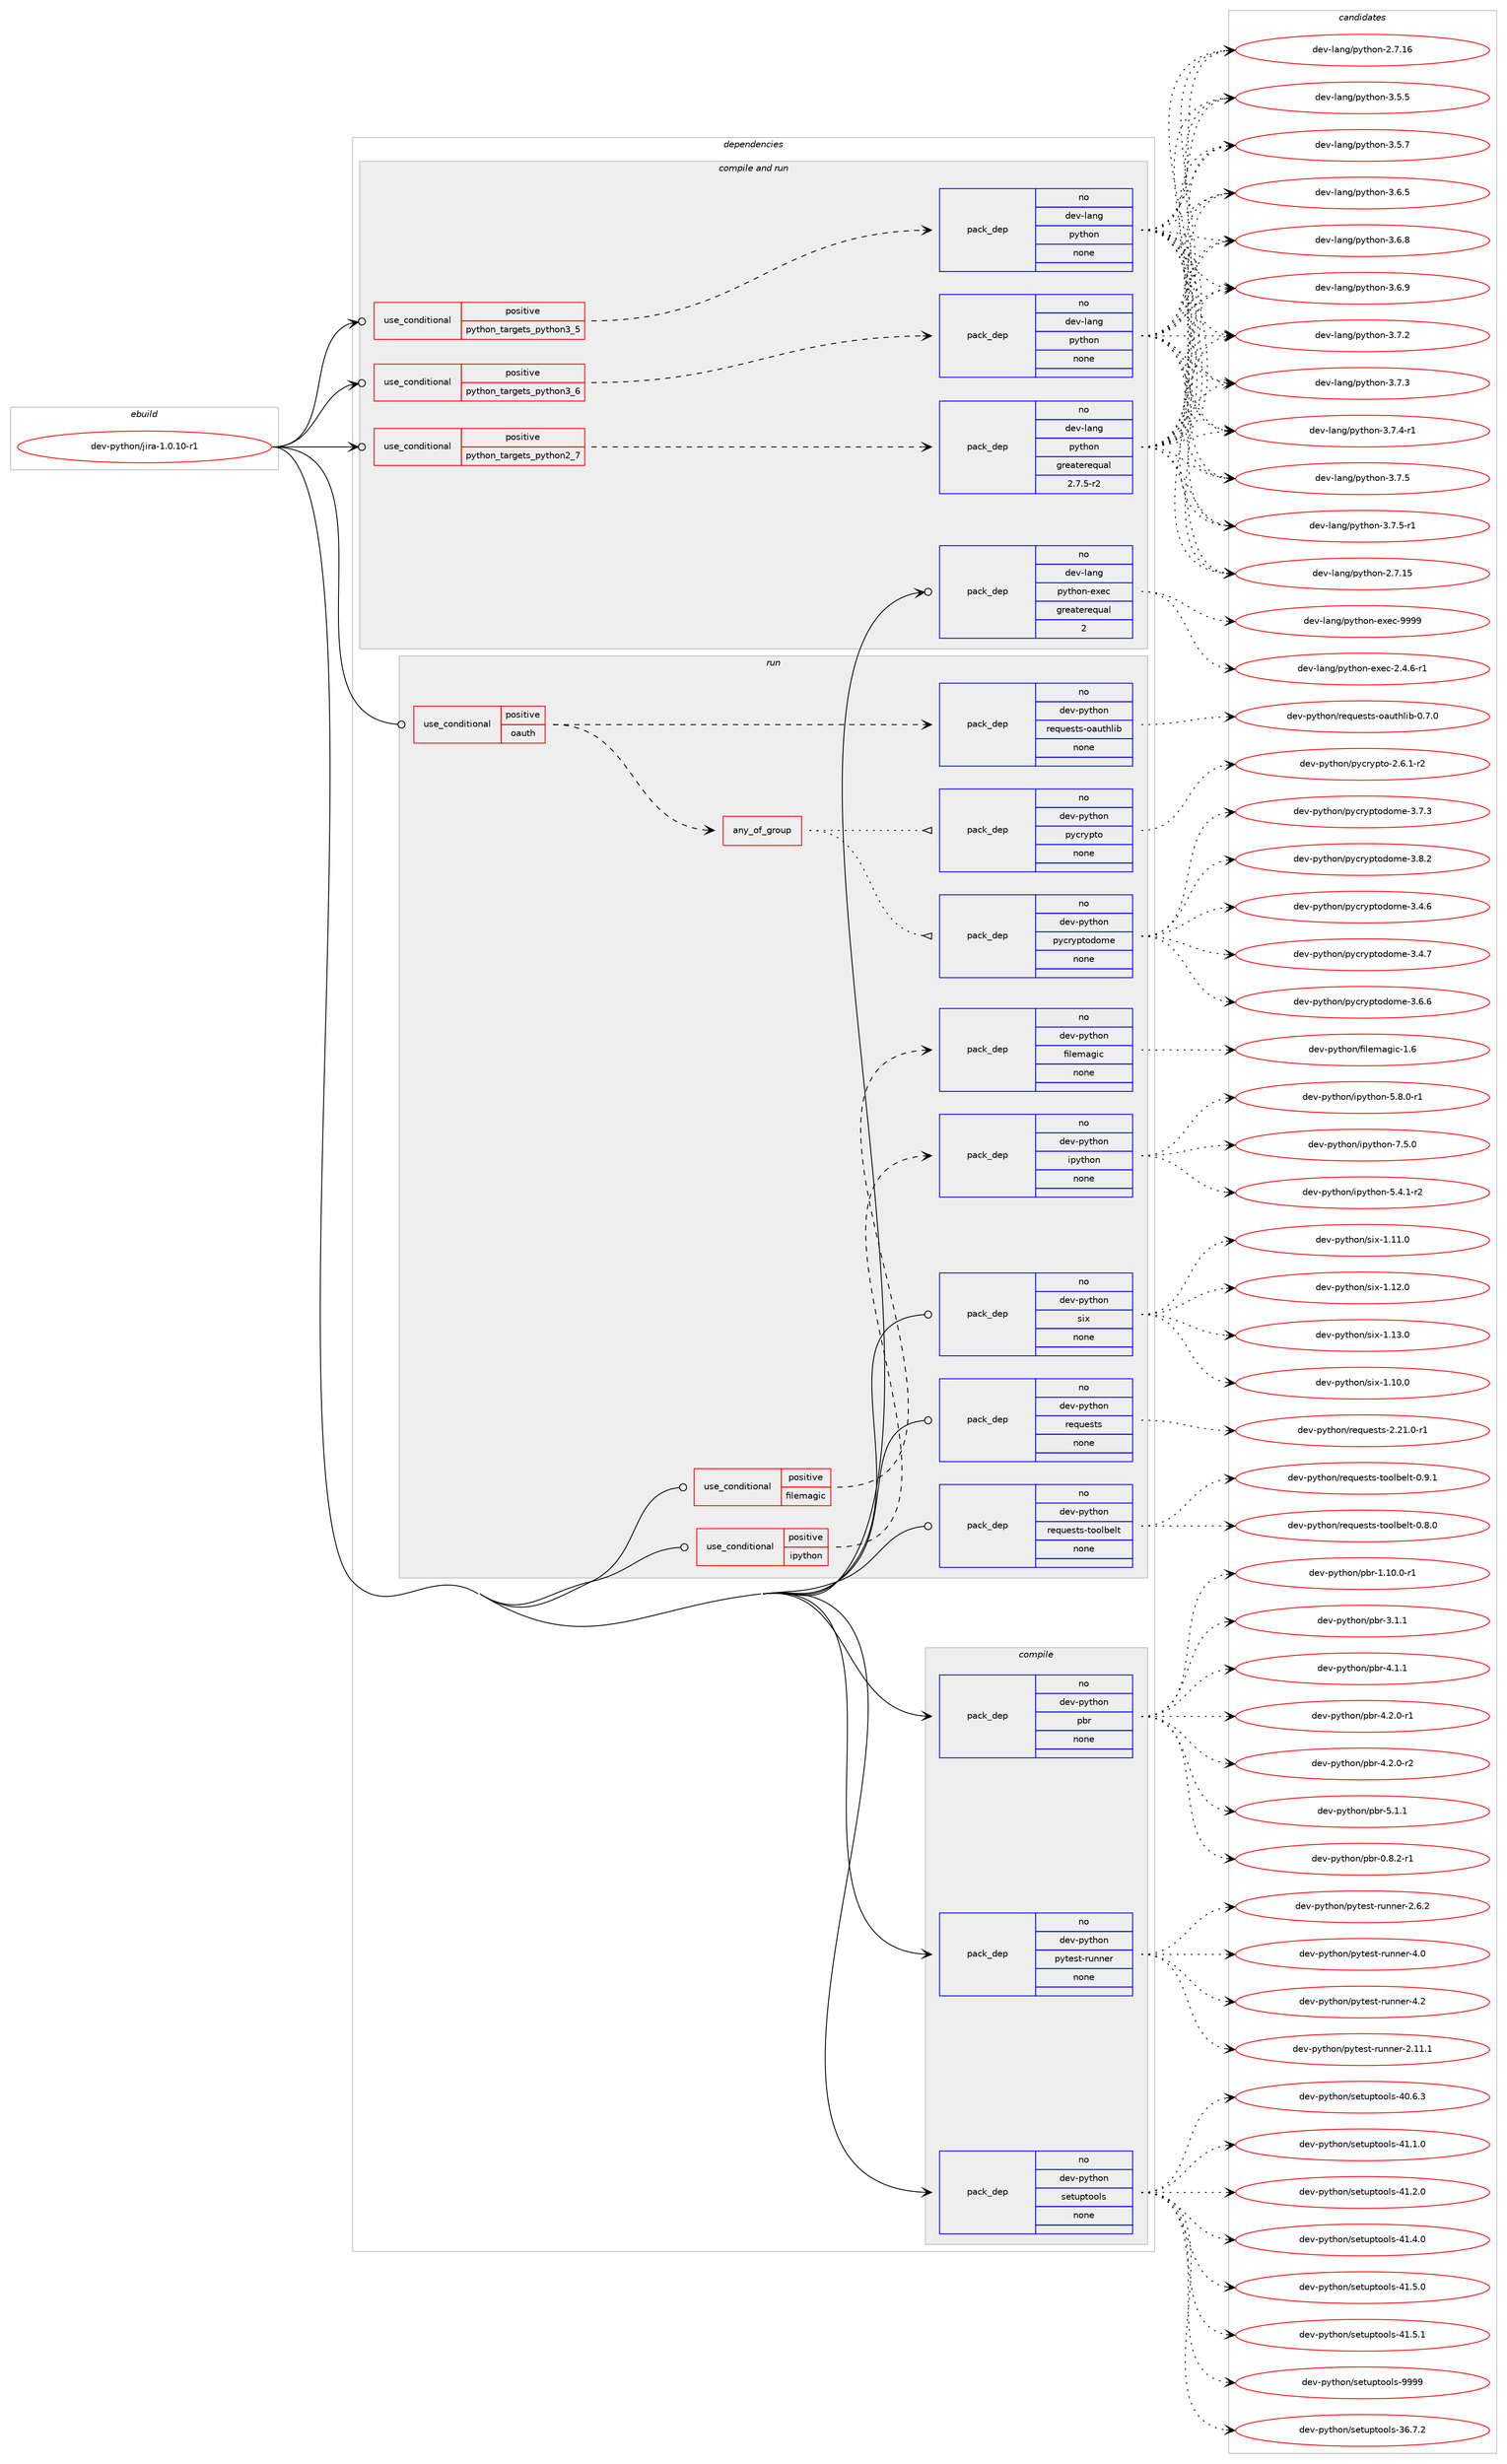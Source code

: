 digraph prolog {

# *************
# Graph options
# *************

newrank=true;
concentrate=true;
compound=true;
graph [rankdir=LR,fontname=Helvetica,fontsize=10,ranksep=1.5];#, ranksep=2.5, nodesep=0.2];
edge  [arrowhead=vee];
node  [fontname=Helvetica,fontsize=10];

# **********
# The ebuild
# **********

subgraph cluster_leftcol {
color=gray;
rank=same;
label=<<i>ebuild</i>>;
id [label="dev-python/jira-1.0.10-r1", color=red, width=4, href="../dev-python/jira-1.0.10-r1.svg"];
}

# ****************
# The dependencies
# ****************

subgraph cluster_midcol {
color=gray;
label=<<i>dependencies</i>>;
subgraph cluster_compile {
fillcolor="#eeeeee";
style=filled;
label=<<i>compile</i>>;
subgraph pack457948 {
dependency611150 [label=<<TABLE BORDER="0" CELLBORDER="1" CELLSPACING="0" CELLPADDING="4" WIDTH="220"><TR><TD ROWSPAN="6" CELLPADDING="30">pack_dep</TD></TR><TR><TD WIDTH="110">no</TD></TR><TR><TD>dev-python</TD></TR><TR><TD>pbr</TD></TR><TR><TD>none</TD></TR><TR><TD></TD></TR></TABLE>>, shape=none, color=blue];
}
id:e -> dependency611150:w [weight=20,style="solid",arrowhead="vee"];
subgraph pack457949 {
dependency611151 [label=<<TABLE BORDER="0" CELLBORDER="1" CELLSPACING="0" CELLPADDING="4" WIDTH="220"><TR><TD ROWSPAN="6" CELLPADDING="30">pack_dep</TD></TR><TR><TD WIDTH="110">no</TD></TR><TR><TD>dev-python</TD></TR><TR><TD>pytest-runner</TD></TR><TR><TD>none</TD></TR><TR><TD></TD></TR></TABLE>>, shape=none, color=blue];
}
id:e -> dependency611151:w [weight=20,style="solid",arrowhead="vee"];
subgraph pack457950 {
dependency611152 [label=<<TABLE BORDER="0" CELLBORDER="1" CELLSPACING="0" CELLPADDING="4" WIDTH="220"><TR><TD ROWSPAN="6" CELLPADDING="30">pack_dep</TD></TR><TR><TD WIDTH="110">no</TD></TR><TR><TD>dev-python</TD></TR><TR><TD>setuptools</TD></TR><TR><TD>none</TD></TR><TR><TD></TD></TR></TABLE>>, shape=none, color=blue];
}
id:e -> dependency611152:w [weight=20,style="solid",arrowhead="vee"];
}
subgraph cluster_compileandrun {
fillcolor="#eeeeee";
style=filled;
label=<<i>compile and run</i>>;
subgraph cond141403 {
dependency611153 [label=<<TABLE BORDER="0" CELLBORDER="1" CELLSPACING="0" CELLPADDING="4"><TR><TD ROWSPAN="3" CELLPADDING="10">use_conditional</TD></TR><TR><TD>positive</TD></TR><TR><TD>python_targets_python2_7</TD></TR></TABLE>>, shape=none, color=red];
subgraph pack457951 {
dependency611154 [label=<<TABLE BORDER="0" CELLBORDER="1" CELLSPACING="0" CELLPADDING="4" WIDTH="220"><TR><TD ROWSPAN="6" CELLPADDING="30">pack_dep</TD></TR><TR><TD WIDTH="110">no</TD></TR><TR><TD>dev-lang</TD></TR><TR><TD>python</TD></TR><TR><TD>greaterequal</TD></TR><TR><TD>2.7.5-r2</TD></TR></TABLE>>, shape=none, color=blue];
}
dependency611153:e -> dependency611154:w [weight=20,style="dashed",arrowhead="vee"];
}
id:e -> dependency611153:w [weight=20,style="solid",arrowhead="odotvee"];
subgraph cond141404 {
dependency611155 [label=<<TABLE BORDER="0" CELLBORDER="1" CELLSPACING="0" CELLPADDING="4"><TR><TD ROWSPAN="3" CELLPADDING="10">use_conditional</TD></TR><TR><TD>positive</TD></TR><TR><TD>python_targets_python3_5</TD></TR></TABLE>>, shape=none, color=red];
subgraph pack457952 {
dependency611156 [label=<<TABLE BORDER="0" CELLBORDER="1" CELLSPACING="0" CELLPADDING="4" WIDTH="220"><TR><TD ROWSPAN="6" CELLPADDING="30">pack_dep</TD></TR><TR><TD WIDTH="110">no</TD></TR><TR><TD>dev-lang</TD></TR><TR><TD>python</TD></TR><TR><TD>none</TD></TR><TR><TD></TD></TR></TABLE>>, shape=none, color=blue];
}
dependency611155:e -> dependency611156:w [weight=20,style="dashed",arrowhead="vee"];
}
id:e -> dependency611155:w [weight=20,style="solid",arrowhead="odotvee"];
subgraph cond141405 {
dependency611157 [label=<<TABLE BORDER="0" CELLBORDER="1" CELLSPACING="0" CELLPADDING="4"><TR><TD ROWSPAN="3" CELLPADDING="10">use_conditional</TD></TR><TR><TD>positive</TD></TR><TR><TD>python_targets_python3_6</TD></TR></TABLE>>, shape=none, color=red];
subgraph pack457953 {
dependency611158 [label=<<TABLE BORDER="0" CELLBORDER="1" CELLSPACING="0" CELLPADDING="4" WIDTH="220"><TR><TD ROWSPAN="6" CELLPADDING="30">pack_dep</TD></TR><TR><TD WIDTH="110">no</TD></TR><TR><TD>dev-lang</TD></TR><TR><TD>python</TD></TR><TR><TD>none</TD></TR><TR><TD></TD></TR></TABLE>>, shape=none, color=blue];
}
dependency611157:e -> dependency611158:w [weight=20,style="dashed",arrowhead="vee"];
}
id:e -> dependency611157:w [weight=20,style="solid",arrowhead="odotvee"];
subgraph pack457954 {
dependency611159 [label=<<TABLE BORDER="0" CELLBORDER="1" CELLSPACING="0" CELLPADDING="4" WIDTH="220"><TR><TD ROWSPAN="6" CELLPADDING="30">pack_dep</TD></TR><TR><TD WIDTH="110">no</TD></TR><TR><TD>dev-lang</TD></TR><TR><TD>python-exec</TD></TR><TR><TD>greaterequal</TD></TR><TR><TD>2</TD></TR></TABLE>>, shape=none, color=blue];
}
id:e -> dependency611159:w [weight=20,style="solid",arrowhead="odotvee"];
}
subgraph cluster_run {
fillcolor="#eeeeee";
style=filled;
label=<<i>run</i>>;
subgraph cond141406 {
dependency611160 [label=<<TABLE BORDER="0" CELLBORDER="1" CELLSPACING="0" CELLPADDING="4"><TR><TD ROWSPAN="3" CELLPADDING="10">use_conditional</TD></TR><TR><TD>positive</TD></TR><TR><TD>filemagic</TD></TR></TABLE>>, shape=none, color=red];
subgraph pack457955 {
dependency611161 [label=<<TABLE BORDER="0" CELLBORDER="1" CELLSPACING="0" CELLPADDING="4" WIDTH="220"><TR><TD ROWSPAN="6" CELLPADDING="30">pack_dep</TD></TR><TR><TD WIDTH="110">no</TD></TR><TR><TD>dev-python</TD></TR><TR><TD>filemagic</TD></TR><TR><TD>none</TD></TR><TR><TD></TD></TR></TABLE>>, shape=none, color=blue];
}
dependency611160:e -> dependency611161:w [weight=20,style="dashed",arrowhead="vee"];
}
id:e -> dependency611160:w [weight=20,style="solid",arrowhead="odot"];
subgraph cond141407 {
dependency611162 [label=<<TABLE BORDER="0" CELLBORDER="1" CELLSPACING="0" CELLPADDING="4"><TR><TD ROWSPAN="3" CELLPADDING="10">use_conditional</TD></TR><TR><TD>positive</TD></TR><TR><TD>ipython</TD></TR></TABLE>>, shape=none, color=red];
subgraph pack457956 {
dependency611163 [label=<<TABLE BORDER="0" CELLBORDER="1" CELLSPACING="0" CELLPADDING="4" WIDTH="220"><TR><TD ROWSPAN="6" CELLPADDING="30">pack_dep</TD></TR><TR><TD WIDTH="110">no</TD></TR><TR><TD>dev-python</TD></TR><TR><TD>ipython</TD></TR><TR><TD>none</TD></TR><TR><TD></TD></TR></TABLE>>, shape=none, color=blue];
}
dependency611162:e -> dependency611163:w [weight=20,style="dashed",arrowhead="vee"];
}
id:e -> dependency611162:w [weight=20,style="solid",arrowhead="odot"];
subgraph cond141408 {
dependency611164 [label=<<TABLE BORDER="0" CELLBORDER="1" CELLSPACING="0" CELLPADDING="4"><TR><TD ROWSPAN="3" CELLPADDING="10">use_conditional</TD></TR><TR><TD>positive</TD></TR><TR><TD>oauth</TD></TR></TABLE>>, shape=none, color=red];
subgraph any11427 {
dependency611165 [label=<<TABLE BORDER="0" CELLBORDER="1" CELLSPACING="0" CELLPADDING="4"><TR><TD CELLPADDING="10">any_of_group</TD></TR></TABLE>>, shape=none, color=red];subgraph pack457957 {
dependency611166 [label=<<TABLE BORDER="0" CELLBORDER="1" CELLSPACING="0" CELLPADDING="4" WIDTH="220"><TR><TD ROWSPAN="6" CELLPADDING="30">pack_dep</TD></TR><TR><TD WIDTH="110">no</TD></TR><TR><TD>dev-python</TD></TR><TR><TD>pycryptodome</TD></TR><TR><TD>none</TD></TR><TR><TD></TD></TR></TABLE>>, shape=none, color=blue];
}
dependency611165:e -> dependency611166:w [weight=20,style="dotted",arrowhead="oinv"];
subgraph pack457958 {
dependency611167 [label=<<TABLE BORDER="0" CELLBORDER="1" CELLSPACING="0" CELLPADDING="4" WIDTH="220"><TR><TD ROWSPAN="6" CELLPADDING="30">pack_dep</TD></TR><TR><TD WIDTH="110">no</TD></TR><TR><TD>dev-python</TD></TR><TR><TD>pycrypto</TD></TR><TR><TD>none</TD></TR><TR><TD></TD></TR></TABLE>>, shape=none, color=blue];
}
dependency611165:e -> dependency611167:w [weight=20,style="dotted",arrowhead="oinv"];
}
dependency611164:e -> dependency611165:w [weight=20,style="dashed",arrowhead="vee"];
subgraph pack457959 {
dependency611168 [label=<<TABLE BORDER="0" CELLBORDER="1" CELLSPACING="0" CELLPADDING="4" WIDTH="220"><TR><TD ROWSPAN="6" CELLPADDING="30">pack_dep</TD></TR><TR><TD WIDTH="110">no</TD></TR><TR><TD>dev-python</TD></TR><TR><TD>requests-oauthlib</TD></TR><TR><TD>none</TD></TR><TR><TD></TD></TR></TABLE>>, shape=none, color=blue];
}
dependency611164:e -> dependency611168:w [weight=20,style="dashed",arrowhead="vee"];
}
id:e -> dependency611164:w [weight=20,style="solid",arrowhead="odot"];
subgraph pack457960 {
dependency611169 [label=<<TABLE BORDER="0" CELLBORDER="1" CELLSPACING="0" CELLPADDING="4" WIDTH="220"><TR><TD ROWSPAN="6" CELLPADDING="30">pack_dep</TD></TR><TR><TD WIDTH="110">no</TD></TR><TR><TD>dev-python</TD></TR><TR><TD>requests</TD></TR><TR><TD>none</TD></TR><TR><TD></TD></TR></TABLE>>, shape=none, color=blue];
}
id:e -> dependency611169:w [weight=20,style="solid",arrowhead="odot"];
subgraph pack457961 {
dependency611170 [label=<<TABLE BORDER="0" CELLBORDER="1" CELLSPACING="0" CELLPADDING="4" WIDTH="220"><TR><TD ROWSPAN="6" CELLPADDING="30">pack_dep</TD></TR><TR><TD WIDTH="110">no</TD></TR><TR><TD>dev-python</TD></TR><TR><TD>requests-toolbelt</TD></TR><TR><TD>none</TD></TR><TR><TD></TD></TR></TABLE>>, shape=none, color=blue];
}
id:e -> dependency611170:w [weight=20,style="solid",arrowhead="odot"];
subgraph pack457962 {
dependency611171 [label=<<TABLE BORDER="0" CELLBORDER="1" CELLSPACING="0" CELLPADDING="4" WIDTH="220"><TR><TD ROWSPAN="6" CELLPADDING="30">pack_dep</TD></TR><TR><TD WIDTH="110">no</TD></TR><TR><TD>dev-python</TD></TR><TR><TD>six</TD></TR><TR><TD>none</TD></TR><TR><TD></TD></TR></TABLE>>, shape=none, color=blue];
}
id:e -> dependency611171:w [weight=20,style="solid",arrowhead="odot"];
}
}

# **************
# The candidates
# **************

subgraph cluster_choices {
rank=same;
color=gray;
label=<<i>candidates</i>>;

subgraph choice457948 {
color=black;
nodesep=1;
choice1001011184511212111610411111047112981144548465646504511449 [label="dev-python/pbr-0.8.2-r1", color=red, width=4,href="../dev-python/pbr-0.8.2-r1.svg"];
choice100101118451121211161041111104711298114454946494846484511449 [label="dev-python/pbr-1.10.0-r1", color=red, width=4,href="../dev-python/pbr-1.10.0-r1.svg"];
choice100101118451121211161041111104711298114455146494649 [label="dev-python/pbr-3.1.1", color=red, width=4,href="../dev-python/pbr-3.1.1.svg"];
choice100101118451121211161041111104711298114455246494649 [label="dev-python/pbr-4.1.1", color=red, width=4,href="../dev-python/pbr-4.1.1.svg"];
choice1001011184511212111610411111047112981144552465046484511449 [label="dev-python/pbr-4.2.0-r1", color=red, width=4,href="../dev-python/pbr-4.2.0-r1.svg"];
choice1001011184511212111610411111047112981144552465046484511450 [label="dev-python/pbr-4.2.0-r2", color=red, width=4,href="../dev-python/pbr-4.2.0-r2.svg"];
choice100101118451121211161041111104711298114455346494649 [label="dev-python/pbr-5.1.1", color=red, width=4,href="../dev-python/pbr-5.1.1.svg"];
dependency611150:e -> choice1001011184511212111610411111047112981144548465646504511449:w [style=dotted,weight="100"];
dependency611150:e -> choice100101118451121211161041111104711298114454946494846484511449:w [style=dotted,weight="100"];
dependency611150:e -> choice100101118451121211161041111104711298114455146494649:w [style=dotted,weight="100"];
dependency611150:e -> choice100101118451121211161041111104711298114455246494649:w [style=dotted,weight="100"];
dependency611150:e -> choice1001011184511212111610411111047112981144552465046484511449:w [style=dotted,weight="100"];
dependency611150:e -> choice1001011184511212111610411111047112981144552465046484511450:w [style=dotted,weight="100"];
dependency611150:e -> choice100101118451121211161041111104711298114455346494649:w [style=dotted,weight="100"];
}
subgraph choice457949 {
color=black;
nodesep=1;
choice10010111845112121116104111110471121211161011151164511411711011010111445504649494649 [label="dev-python/pytest-runner-2.11.1", color=red, width=4,href="../dev-python/pytest-runner-2.11.1.svg"];
choice100101118451121211161041111104711212111610111511645114117110110101114455046544650 [label="dev-python/pytest-runner-2.6.2", color=red, width=4,href="../dev-python/pytest-runner-2.6.2.svg"];
choice10010111845112121116104111110471121211161011151164511411711011010111445524648 [label="dev-python/pytest-runner-4.0", color=red, width=4,href="../dev-python/pytest-runner-4.0.svg"];
choice10010111845112121116104111110471121211161011151164511411711011010111445524650 [label="dev-python/pytest-runner-4.2", color=red, width=4,href="../dev-python/pytest-runner-4.2.svg"];
dependency611151:e -> choice10010111845112121116104111110471121211161011151164511411711011010111445504649494649:w [style=dotted,weight="100"];
dependency611151:e -> choice100101118451121211161041111104711212111610111511645114117110110101114455046544650:w [style=dotted,weight="100"];
dependency611151:e -> choice10010111845112121116104111110471121211161011151164511411711011010111445524648:w [style=dotted,weight="100"];
dependency611151:e -> choice10010111845112121116104111110471121211161011151164511411711011010111445524650:w [style=dotted,weight="100"];
}
subgraph choice457950 {
color=black;
nodesep=1;
choice100101118451121211161041111104711510111611711211611111110811545515446554650 [label="dev-python/setuptools-36.7.2", color=red, width=4,href="../dev-python/setuptools-36.7.2.svg"];
choice100101118451121211161041111104711510111611711211611111110811545524846544651 [label="dev-python/setuptools-40.6.3", color=red, width=4,href="../dev-python/setuptools-40.6.3.svg"];
choice100101118451121211161041111104711510111611711211611111110811545524946494648 [label="dev-python/setuptools-41.1.0", color=red, width=4,href="../dev-python/setuptools-41.1.0.svg"];
choice100101118451121211161041111104711510111611711211611111110811545524946504648 [label="dev-python/setuptools-41.2.0", color=red, width=4,href="../dev-python/setuptools-41.2.0.svg"];
choice100101118451121211161041111104711510111611711211611111110811545524946524648 [label="dev-python/setuptools-41.4.0", color=red, width=4,href="../dev-python/setuptools-41.4.0.svg"];
choice100101118451121211161041111104711510111611711211611111110811545524946534648 [label="dev-python/setuptools-41.5.0", color=red, width=4,href="../dev-python/setuptools-41.5.0.svg"];
choice100101118451121211161041111104711510111611711211611111110811545524946534649 [label="dev-python/setuptools-41.5.1", color=red, width=4,href="../dev-python/setuptools-41.5.1.svg"];
choice10010111845112121116104111110471151011161171121161111111081154557575757 [label="dev-python/setuptools-9999", color=red, width=4,href="../dev-python/setuptools-9999.svg"];
dependency611152:e -> choice100101118451121211161041111104711510111611711211611111110811545515446554650:w [style=dotted,weight="100"];
dependency611152:e -> choice100101118451121211161041111104711510111611711211611111110811545524846544651:w [style=dotted,weight="100"];
dependency611152:e -> choice100101118451121211161041111104711510111611711211611111110811545524946494648:w [style=dotted,weight="100"];
dependency611152:e -> choice100101118451121211161041111104711510111611711211611111110811545524946504648:w [style=dotted,weight="100"];
dependency611152:e -> choice100101118451121211161041111104711510111611711211611111110811545524946524648:w [style=dotted,weight="100"];
dependency611152:e -> choice100101118451121211161041111104711510111611711211611111110811545524946534648:w [style=dotted,weight="100"];
dependency611152:e -> choice100101118451121211161041111104711510111611711211611111110811545524946534649:w [style=dotted,weight="100"];
dependency611152:e -> choice10010111845112121116104111110471151011161171121161111111081154557575757:w [style=dotted,weight="100"];
}
subgraph choice457951 {
color=black;
nodesep=1;
choice10010111845108971101034711212111610411111045504655464953 [label="dev-lang/python-2.7.15", color=red, width=4,href="../dev-lang/python-2.7.15.svg"];
choice10010111845108971101034711212111610411111045504655464954 [label="dev-lang/python-2.7.16", color=red, width=4,href="../dev-lang/python-2.7.16.svg"];
choice100101118451089711010347112121116104111110455146534653 [label="dev-lang/python-3.5.5", color=red, width=4,href="../dev-lang/python-3.5.5.svg"];
choice100101118451089711010347112121116104111110455146534655 [label="dev-lang/python-3.5.7", color=red, width=4,href="../dev-lang/python-3.5.7.svg"];
choice100101118451089711010347112121116104111110455146544653 [label="dev-lang/python-3.6.5", color=red, width=4,href="../dev-lang/python-3.6.5.svg"];
choice100101118451089711010347112121116104111110455146544656 [label="dev-lang/python-3.6.8", color=red, width=4,href="../dev-lang/python-3.6.8.svg"];
choice100101118451089711010347112121116104111110455146544657 [label="dev-lang/python-3.6.9", color=red, width=4,href="../dev-lang/python-3.6.9.svg"];
choice100101118451089711010347112121116104111110455146554650 [label="dev-lang/python-3.7.2", color=red, width=4,href="../dev-lang/python-3.7.2.svg"];
choice100101118451089711010347112121116104111110455146554651 [label="dev-lang/python-3.7.3", color=red, width=4,href="../dev-lang/python-3.7.3.svg"];
choice1001011184510897110103471121211161041111104551465546524511449 [label="dev-lang/python-3.7.4-r1", color=red, width=4,href="../dev-lang/python-3.7.4-r1.svg"];
choice100101118451089711010347112121116104111110455146554653 [label="dev-lang/python-3.7.5", color=red, width=4,href="../dev-lang/python-3.7.5.svg"];
choice1001011184510897110103471121211161041111104551465546534511449 [label="dev-lang/python-3.7.5-r1", color=red, width=4,href="../dev-lang/python-3.7.5-r1.svg"];
dependency611154:e -> choice10010111845108971101034711212111610411111045504655464953:w [style=dotted,weight="100"];
dependency611154:e -> choice10010111845108971101034711212111610411111045504655464954:w [style=dotted,weight="100"];
dependency611154:e -> choice100101118451089711010347112121116104111110455146534653:w [style=dotted,weight="100"];
dependency611154:e -> choice100101118451089711010347112121116104111110455146534655:w [style=dotted,weight="100"];
dependency611154:e -> choice100101118451089711010347112121116104111110455146544653:w [style=dotted,weight="100"];
dependency611154:e -> choice100101118451089711010347112121116104111110455146544656:w [style=dotted,weight="100"];
dependency611154:e -> choice100101118451089711010347112121116104111110455146544657:w [style=dotted,weight="100"];
dependency611154:e -> choice100101118451089711010347112121116104111110455146554650:w [style=dotted,weight="100"];
dependency611154:e -> choice100101118451089711010347112121116104111110455146554651:w [style=dotted,weight="100"];
dependency611154:e -> choice1001011184510897110103471121211161041111104551465546524511449:w [style=dotted,weight="100"];
dependency611154:e -> choice100101118451089711010347112121116104111110455146554653:w [style=dotted,weight="100"];
dependency611154:e -> choice1001011184510897110103471121211161041111104551465546534511449:w [style=dotted,weight="100"];
}
subgraph choice457952 {
color=black;
nodesep=1;
choice10010111845108971101034711212111610411111045504655464953 [label="dev-lang/python-2.7.15", color=red, width=4,href="../dev-lang/python-2.7.15.svg"];
choice10010111845108971101034711212111610411111045504655464954 [label="dev-lang/python-2.7.16", color=red, width=4,href="../dev-lang/python-2.7.16.svg"];
choice100101118451089711010347112121116104111110455146534653 [label="dev-lang/python-3.5.5", color=red, width=4,href="../dev-lang/python-3.5.5.svg"];
choice100101118451089711010347112121116104111110455146534655 [label="dev-lang/python-3.5.7", color=red, width=4,href="../dev-lang/python-3.5.7.svg"];
choice100101118451089711010347112121116104111110455146544653 [label="dev-lang/python-3.6.5", color=red, width=4,href="../dev-lang/python-3.6.5.svg"];
choice100101118451089711010347112121116104111110455146544656 [label="dev-lang/python-3.6.8", color=red, width=4,href="../dev-lang/python-3.6.8.svg"];
choice100101118451089711010347112121116104111110455146544657 [label="dev-lang/python-3.6.9", color=red, width=4,href="../dev-lang/python-3.6.9.svg"];
choice100101118451089711010347112121116104111110455146554650 [label="dev-lang/python-3.7.2", color=red, width=4,href="../dev-lang/python-3.7.2.svg"];
choice100101118451089711010347112121116104111110455146554651 [label="dev-lang/python-3.7.3", color=red, width=4,href="../dev-lang/python-3.7.3.svg"];
choice1001011184510897110103471121211161041111104551465546524511449 [label="dev-lang/python-3.7.4-r1", color=red, width=4,href="../dev-lang/python-3.7.4-r1.svg"];
choice100101118451089711010347112121116104111110455146554653 [label="dev-lang/python-3.7.5", color=red, width=4,href="../dev-lang/python-3.7.5.svg"];
choice1001011184510897110103471121211161041111104551465546534511449 [label="dev-lang/python-3.7.5-r1", color=red, width=4,href="../dev-lang/python-3.7.5-r1.svg"];
dependency611156:e -> choice10010111845108971101034711212111610411111045504655464953:w [style=dotted,weight="100"];
dependency611156:e -> choice10010111845108971101034711212111610411111045504655464954:w [style=dotted,weight="100"];
dependency611156:e -> choice100101118451089711010347112121116104111110455146534653:w [style=dotted,weight="100"];
dependency611156:e -> choice100101118451089711010347112121116104111110455146534655:w [style=dotted,weight="100"];
dependency611156:e -> choice100101118451089711010347112121116104111110455146544653:w [style=dotted,weight="100"];
dependency611156:e -> choice100101118451089711010347112121116104111110455146544656:w [style=dotted,weight="100"];
dependency611156:e -> choice100101118451089711010347112121116104111110455146544657:w [style=dotted,weight="100"];
dependency611156:e -> choice100101118451089711010347112121116104111110455146554650:w [style=dotted,weight="100"];
dependency611156:e -> choice100101118451089711010347112121116104111110455146554651:w [style=dotted,weight="100"];
dependency611156:e -> choice1001011184510897110103471121211161041111104551465546524511449:w [style=dotted,weight="100"];
dependency611156:e -> choice100101118451089711010347112121116104111110455146554653:w [style=dotted,weight="100"];
dependency611156:e -> choice1001011184510897110103471121211161041111104551465546534511449:w [style=dotted,weight="100"];
}
subgraph choice457953 {
color=black;
nodesep=1;
choice10010111845108971101034711212111610411111045504655464953 [label="dev-lang/python-2.7.15", color=red, width=4,href="../dev-lang/python-2.7.15.svg"];
choice10010111845108971101034711212111610411111045504655464954 [label="dev-lang/python-2.7.16", color=red, width=4,href="../dev-lang/python-2.7.16.svg"];
choice100101118451089711010347112121116104111110455146534653 [label="dev-lang/python-3.5.5", color=red, width=4,href="../dev-lang/python-3.5.5.svg"];
choice100101118451089711010347112121116104111110455146534655 [label="dev-lang/python-3.5.7", color=red, width=4,href="../dev-lang/python-3.5.7.svg"];
choice100101118451089711010347112121116104111110455146544653 [label="dev-lang/python-3.6.5", color=red, width=4,href="../dev-lang/python-3.6.5.svg"];
choice100101118451089711010347112121116104111110455146544656 [label="dev-lang/python-3.6.8", color=red, width=4,href="../dev-lang/python-3.6.8.svg"];
choice100101118451089711010347112121116104111110455146544657 [label="dev-lang/python-3.6.9", color=red, width=4,href="../dev-lang/python-3.6.9.svg"];
choice100101118451089711010347112121116104111110455146554650 [label="dev-lang/python-3.7.2", color=red, width=4,href="../dev-lang/python-3.7.2.svg"];
choice100101118451089711010347112121116104111110455146554651 [label="dev-lang/python-3.7.3", color=red, width=4,href="../dev-lang/python-3.7.3.svg"];
choice1001011184510897110103471121211161041111104551465546524511449 [label="dev-lang/python-3.7.4-r1", color=red, width=4,href="../dev-lang/python-3.7.4-r1.svg"];
choice100101118451089711010347112121116104111110455146554653 [label="dev-lang/python-3.7.5", color=red, width=4,href="../dev-lang/python-3.7.5.svg"];
choice1001011184510897110103471121211161041111104551465546534511449 [label="dev-lang/python-3.7.5-r1", color=red, width=4,href="../dev-lang/python-3.7.5-r1.svg"];
dependency611158:e -> choice10010111845108971101034711212111610411111045504655464953:w [style=dotted,weight="100"];
dependency611158:e -> choice10010111845108971101034711212111610411111045504655464954:w [style=dotted,weight="100"];
dependency611158:e -> choice100101118451089711010347112121116104111110455146534653:w [style=dotted,weight="100"];
dependency611158:e -> choice100101118451089711010347112121116104111110455146534655:w [style=dotted,weight="100"];
dependency611158:e -> choice100101118451089711010347112121116104111110455146544653:w [style=dotted,weight="100"];
dependency611158:e -> choice100101118451089711010347112121116104111110455146544656:w [style=dotted,weight="100"];
dependency611158:e -> choice100101118451089711010347112121116104111110455146544657:w [style=dotted,weight="100"];
dependency611158:e -> choice100101118451089711010347112121116104111110455146554650:w [style=dotted,weight="100"];
dependency611158:e -> choice100101118451089711010347112121116104111110455146554651:w [style=dotted,weight="100"];
dependency611158:e -> choice1001011184510897110103471121211161041111104551465546524511449:w [style=dotted,weight="100"];
dependency611158:e -> choice100101118451089711010347112121116104111110455146554653:w [style=dotted,weight="100"];
dependency611158:e -> choice1001011184510897110103471121211161041111104551465546534511449:w [style=dotted,weight="100"];
}
subgraph choice457954 {
color=black;
nodesep=1;
choice10010111845108971101034711212111610411111045101120101994550465246544511449 [label="dev-lang/python-exec-2.4.6-r1", color=red, width=4,href="../dev-lang/python-exec-2.4.6-r1.svg"];
choice10010111845108971101034711212111610411111045101120101994557575757 [label="dev-lang/python-exec-9999", color=red, width=4,href="../dev-lang/python-exec-9999.svg"];
dependency611159:e -> choice10010111845108971101034711212111610411111045101120101994550465246544511449:w [style=dotted,weight="100"];
dependency611159:e -> choice10010111845108971101034711212111610411111045101120101994557575757:w [style=dotted,weight="100"];
}
subgraph choice457955 {
color=black;
nodesep=1;
choice1001011184511212111610411111047102105108101109971031059945494654 [label="dev-python/filemagic-1.6", color=red, width=4,href="../dev-python/filemagic-1.6.svg"];
dependency611161:e -> choice1001011184511212111610411111047102105108101109971031059945494654:w [style=dotted,weight="100"];
}
subgraph choice457956 {
color=black;
nodesep=1;
choice10010111845112121116104111110471051121211161041111104553465246494511450 [label="dev-python/ipython-5.4.1-r2", color=red, width=4,href="../dev-python/ipython-5.4.1-r2.svg"];
choice10010111845112121116104111110471051121211161041111104553465646484511449 [label="dev-python/ipython-5.8.0-r1", color=red, width=4,href="../dev-python/ipython-5.8.0-r1.svg"];
choice1001011184511212111610411111047105112121116104111110455546534648 [label="dev-python/ipython-7.5.0", color=red, width=4,href="../dev-python/ipython-7.5.0.svg"];
dependency611163:e -> choice10010111845112121116104111110471051121211161041111104553465246494511450:w [style=dotted,weight="100"];
dependency611163:e -> choice10010111845112121116104111110471051121211161041111104553465646484511449:w [style=dotted,weight="100"];
dependency611163:e -> choice1001011184511212111610411111047105112121116104111110455546534648:w [style=dotted,weight="100"];
}
subgraph choice457957 {
color=black;
nodesep=1;
choice100101118451121211161041111104711212199114121112116111100111109101455146524654 [label="dev-python/pycryptodome-3.4.6", color=red, width=4,href="../dev-python/pycryptodome-3.4.6.svg"];
choice100101118451121211161041111104711212199114121112116111100111109101455146524655 [label="dev-python/pycryptodome-3.4.7", color=red, width=4,href="../dev-python/pycryptodome-3.4.7.svg"];
choice100101118451121211161041111104711212199114121112116111100111109101455146544654 [label="dev-python/pycryptodome-3.6.6", color=red, width=4,href="../dev-python/pycryptodome-3.6.6.svg"];
choice100101118451121211161041111104711212199114121112116111100111109101455146554651 [label="dev-python/pycryptodome-3.7.3", color=red, width=4,href="../dev-python/pycryptodome-3.7.3.svg"];
choice100101118451121211161041111104711212199114121112116111100111109101455146564650 [label="dev-python/pycryptodome-3.8.2", color=red, width=4,href="../dev-python/pycryptodome-3.8.2.svg"];
dependency611166:e -> choice100101118451121211161041111104711212199114121112116111100111109101455146524654:w [style=dotted,weight="100"];
dependency611166:e -> choice100101118451121211161041111104711212199114121112116111100111109101455146524655:w [style=dotted,weight="100"];
dependency611166:e -> choice100101118451121211161041111104711212199114121112116111100111109101455146544654:w [style=dotted,weight="100"];
dependency611166:e -> choice100101118451121211161041111104711212199114121112116111100111109101455146554651:w [style=dotted,weight="100"];
dependency611166:e -> choice100101118451121211161041111104711212199114121112116111100111109101455146564650:w [style=dotted,weight="100"];
}
subgraph choice457958 {
color=black;
nodesep=1;
choice1001011184511212111610411111047112121991141211121161114550465446494511450 [label="dev-python/pycrypto-2.6.1-r2", color=red, width=4,href="../dev-python/pycrypto-2.6.1-r2.svg"];
dependency611167:e -> choice1001011184511212111610411111047112121991141211121161114550465446494511450:w [style=dotted,weight="100"];
}
subgraph choice457959 {
color=black;
nodesep=1;
choice1001011184511212111610411111047114101113117101115116115451119711711610410810598454846554648 [label="dev-python/requests-oauthlib-0.7.0", color=red, width=4,href="../dev-python/requests-oauthlib-0.7.0.svg"];
dependency611168:e -> choice1001011184511212111610411111047114101113117101115116115451119711711610410810598454846554648:w [style=dotted,weight="100"];
}
subgraph choice457960 {
color=black;
nodesep=1;
choice1001011184511212111610411111047114101113117101115116115455046504946484511449 [label="dev-python/requests-2.21.0-r1", color=red, width=4,href="../dev-python/requests-2.21.0-r1.svg"];
dependency611169:e -> choice1001011184511212111610411111047114101113117101115116115455046504946484511449:w [style=dotted,weight="100"];
}
subgraph choice457961 {
color=black;
nodesep=1;
choice10010111845112121116104111110471141011131171011151161154511611111110898101108116454846564648 [label="dev-python/requests-toolbelt-0.8.0", color=red, width=4,href="../dev-python/requests-toolbelt-0.8.0.svg"];
choice10010111845112121116104111110471141011131171011151161154511611111110898101108116454846574649 [label="dev-python/requests-toolbelt-0.9.1", color=red, width=4,href="../dev-python/requests-toolbelt-0.9.1.svg"];
dependency611170:e -> choice10010111845112121116104111110471141011131171011151161154511611111110898101108116454846564648:w [style=dotted,weight="100"];
dependency611170:e -> choice10010111845112121116104111110471141011131171011151161154511611111110898101108116454846574649:w [style=dotted,weight="100"];
}
subgraph choice457962 {
color=black;
nodesep=1;
choice100101118451121211161041111104711510512045494649484648 [label="dev-python/six-1.10.0", color=red, width=4,href="../dev-python/six-1.10.0.svg"];
choice100101118451121211161041111104711510512045494649494648 [label="dev-python/six-1.11.0", color=red, width=4,href="../dev-python/six-1.11.0.svg"];
choice100101118451121211161041111104711510512045494649504648 [label="dev-python/six-1.12.0", color=red, width=4,href="../dev-python/six-1.12.0.svg"];
choice100101118451121211161041111104711510512045494649514648 [label="dev-python/six-1.13.0", color=red, width=4,href="../dev-python/six-1.13.0.svg"];
dependency611171:e -> choice100101118451121211161041111104711510512045494649484648:w [style=dotted,weight="100"];
dependency611171:e -> choice100101118451121211161041111104711510512045494649494648:w [style=dotted,weight="100"];
dependency611171:e -> choice100101118451121211161041111104711510512045494649504648:w [style=dotted,weight="100"];
dependency611171:e -> choice100101118451121211161041111104711510512045494649514648:w [style=dotted,weight="100"];
}
}

}
